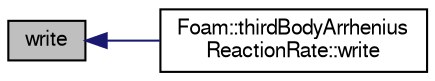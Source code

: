 digraph "write"
{
  bgcolor="transparent";
  edge [fontname="FreeSans",fontsize="10",labelfontname="FreeSans",labelfontsize="10"];
  node [fontname="FreeSans",fontsize="10",shape=record];
  rankdir="LR";
  Node1 [label="write",height=0.2,width=0.4,color="black", fillcolor="grey75", style="filled" fontcolor="black"];
  Node1 -> Node2 [dir="back",color="midnightblue",fontsize="10",style="solid",fontname="FreeSans"];
  Node2 [label="Foam::thirdBodyArrhenius\lReactionRate::write",height=0.2,width=0.4,color="black",URL="$a02529.html#a4bc86b48333705e13add9de0db8eebd3",tooltip="Write to stream. "];
}
